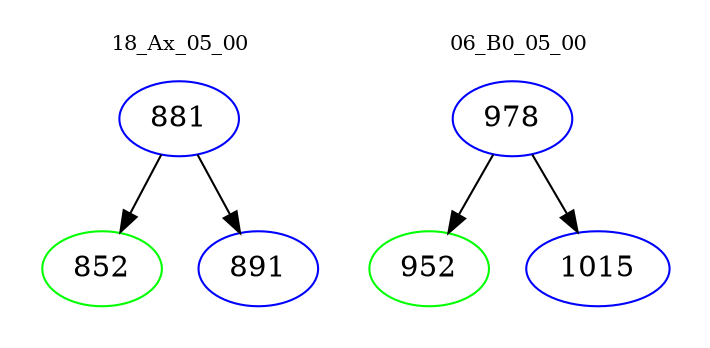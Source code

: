 digraph{
subgraph cluster_0 {
color = white
label = "18_Ax_05_00";
fontsize=10;
T0_881 [label="881", color="blue"]
T0_881 -> T0_852 [color="black"]
T0_852 [label="852", color="green"]
T0_881 -> T0_891 [color="black"]
T0_891 [label="891", color="blue"]
}
subgraph cluster_1 {
color = white
label = "06_B0_05_00";
fontsize=10;
T1_978 [label="978", color="blue"]
T1_978 -> T1_952 [color="black"]
T1_952 [label="952", color="green"]
T1_978 -> T1_1015 [color="black"]
T1_1015 [label="1015", color="blue"]
}
}
